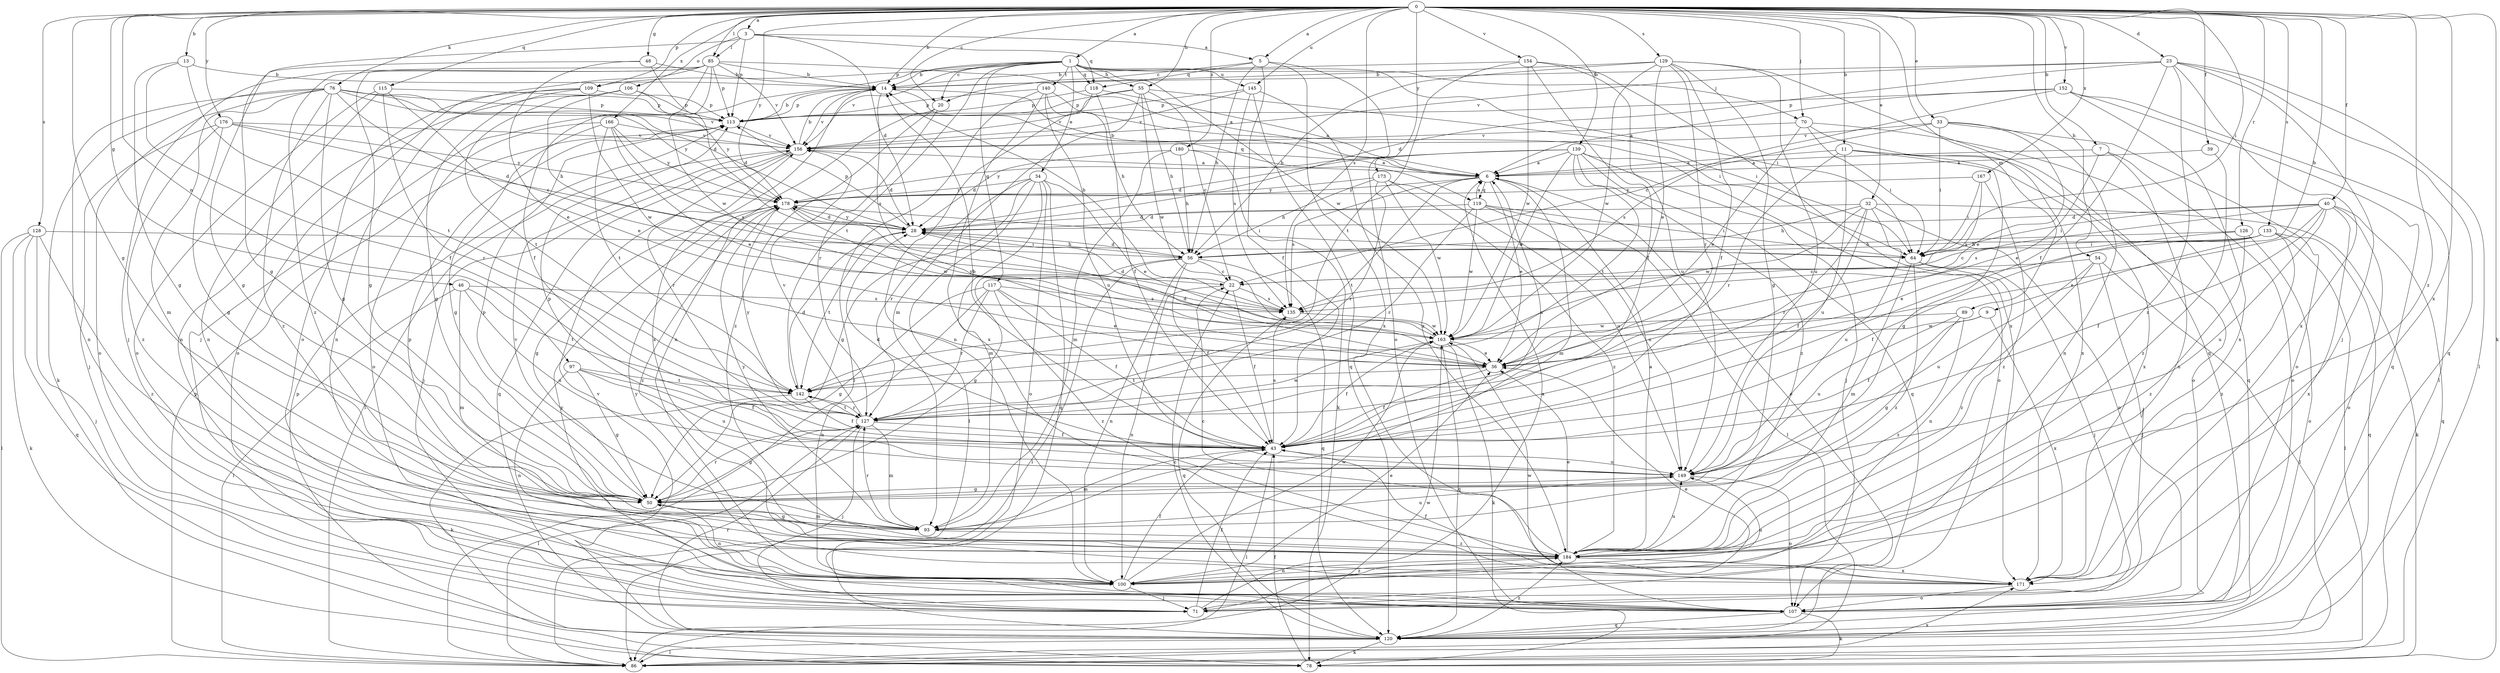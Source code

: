 strict digraph  {
0;
1;
3;
5;
6;
7;
9;
11;
13;
14;
20;
22;
23;
28;
32;
33;
34;
36;
39;
40;
43;
46;
48;
50;
54;
55;
56;
64;
70;
71;
76;
78;
85;
86;
89;
93;
97;
100;
106;
107;
109;
113;
115;
117;
118;
119;
120;
126;
127;
128;
129;
133;
135;
139;
140;
142;
145;
149;
152;
154;
156;
163;
166;
167;
171;
173;
176;
178;
180;
184;
0 -> 1  [label=a];
0 -> 3  [label=a];
0 -> 5  [label=a];
0 -> 7  [label=b];
0 -> 9  [label=b];
0 -> 11  [label=b];
0 -> 13  [label=b];
0 -> 14  [label=b];
0 -> 20  [label=c];
0 -> 23  [label=d];
0 -> 32  [label=e];
0 -> 33  [label=e];
0 -> 39  [label=f];
0 -> 40  [label=f];
0 -> 46  [label=g];
0 -> 48  [label=g];
0 -> 50  [label=g];
0 -> 54  [label=h];
0 -> 55  [label=h];
0 -> 64  [label=i];
0 -> 70  [label=j];
0 -> 76  [label=k];
0 -> 78  [label=k];
0 -> 85  [label=l];
0 -> 89  [label=m];
0 -> 97  [label=n];
0 -> 109  [label=p];
0 -> 115  [label=q];
0 -> 126  [label=r];
0 -> 128  [label=s];
0 -> 129  [label=s];
0 -> 133  [label=s];
0 -> 135  [label=s];
0 -> 139  [label=t];
0 -> 145  [label=u];
0 -> 152  [label=v];
0 -> 154  [label=v];
0 -> 166  [label=x];
0 -> 167  [label=x];
0 -> 171  [label=x];
0 -> 173  [label=y];
0 -> 176  [label=y];
0 -> 178  [label=y];
0 -> 180  [label=z];
0 -> 184  [label=z];
1 -> 14  [label=b];
1 -> 20  [label=c];
1 -> 34  [label=e];
1 -> 55  [label=h];
1 -> 64  [label=i];
1 -> 70  [label=j];
1 -> 71  [label=j];
1 -> 109  [label=p];
1 -> 117  [label=q];
1 -> 118  [label=q];
1 -> 140  [label=t];
1 -> 142  [label=t];
1 -> 145  [label=u];
1 -> 156  [label=v];
1 -> 163  [label=w];
3 -> 5  [label=a];
3 -> 28  [label=d];
3 -> 50  [label=g];
3 -> 85  [label=l];
3 -> 106  [label=o];
3 -> 113  [label=p];
3 -> 118  [label=q];
5 -> 20  [label=c];
5 -> 43  [label=f];
5 -> 56  [label=h];
5 -> 107  [label=o];
5 -> 118  [label=q];
5 -> 171  [label=x];
6 -> 14  [label=b];
6 -> 36  [label=e];
6 -> 93  [label=m];
6 -> 107  [label=o];
6 -> 119  [label=q];
6 -> 135  [label=s];
6 -> 142  [label=t];
6 -> 178  [label=y];
7 -> 6  [label=a];
7 -> 36  [label=e];
7 -> 100  [label=n];
7 -> 107  [label=o];
9 -> 43  [label=f];
9 -> 163  [label=w];
9 -> 171  [label=x];
11 -> 6  [label=a];
11 -> 50  [label=g];
11 -> 107  [label=o];
11 -> 127  [label=r];
11 -> 149  [label=u];
11 -> 171  [label=x];
13 -> 14  [label=b];
13 -> 43  [label=f];
13 -> 50  [label=g];
13 -> 142  [label=t];
14 -> 113  [label=p];
14 -> 119  [label=q];
14 -> 135  [label=s];
14 -> 156  [label=v];
14 -> 171  [label=x];
20 -> 100  [label=n];
20 -> 127  [label=r];
20 -> 184  [label=z];
22 -> 14  [label=b];
22 -> 43  [label=f];
22 -> 100  [label=n];
22 -> 135  [label=s];
23 -> 14  [label=b];
23 -> 28  [label=d];
23 -> 43  [label=f];
23 -> 71  [label=j];
23 -> 86  [label=l];
23 -> 120  [label=q];
23 -> 156  [label=v];
23 -> 171  [label=x];
23 -> 184  [label=z];
28 -> 56  [label=h];
28 -> 113  [label=p];
28 -> 142  [label=t];
28 -> 178  [label=y];
32 -> 28  [label=d];
32 -> 43  [label=f];
32 -> 56  [label=h];
32 -> 78  [label=k];
32 -> 107  [label=o];
32 -> 127  [label=r];
32 -> 149  [label=u];
32 -> 163  [label=w];
33 -> 36  [label=e];
33 -> 64  [label=i];
33 -> 100  [label=n];
33 -> 107  [label=o];
33 -> 135  [label=s];
33 -> 156  [label=v];
34 -> 36  [label=e];
34 -> 50  [label=g];
34 -> 86  [label=l];
34 -> 93  [label=m];
34 -> 107  [label=o];
34 -> 120  [label=q];
34 -> 127  [label=r];
34 -> 178  [label=y];
36 -> 28  [label=d];
36 -> 43  [label=f];
36 -> 142  [label=t];
39 -> 6  [label=a];
39 -> 184  [label=z];
40 -> 28  [label=d];
40 -> 36  [label=e];
40 -> 43  [label=f];
40 -> 64  [label=i];
40 -> 107  [label=o];
40 -> 120  [label=q];
40 -> 135  [label=s];
40 -> 149  [label=u];
40 -> 171  [label=x];
43 -> 6  [label=a];
43 -> 14  [label=b];
43 -> 28  [label=d];
43 -> 86  [label=l];
43 -> 93  [label=m];
43 -> 135  [label=s];
43 -> 149  [label=u];
46 -> 86  [label=l];
46 -> 93  [label=m];
46 -> 135  [label=s];
46 -> 142  [label=t];
46 -> 149  [label=u];
48 -> 14  [label=b];
48 -> 28  [label=d];
48 -> 36  [label=e];
48 -> 50  [label=g];
50 -> 93  [label=m];
50 -> 100  [label=n];
50 -> 113  [label=p];
50 -> 127  [label=r];
54 -> 22  [label=c];
54 -> 71  [label=j];
54 -> 86  [label=l];
54 -> 149  [label=u];
54 -> 184  [label=z];
55 -> 22  [label=c];
55 -> 56  [label=h];
55 -> 64  [label=i];
55 -> 93  [label=m];
55 -> 113  [label=p];
55 -> 156  [label=v];
55 -> 163  [label=w];
56 -> 22  [label=c];
56 -> 28  [label=d];
56 -> 43  [label=f];
56 -> 50  [label=g];
56 -> 86  [label=l];
56 -> 100  [label=n];
56 -> 120  [label=q];
64 -> 71  [label=j];
64 -> 93  [label=m];
64 -> 100  [label=n];
64 -> 184  [label=z];
70 -> 36  [label=e];
70 -> 64  [label=i];
70 -> 120  [label=q];
70 -> 156  [label=v];
70 -> 171  [label=x];
71 -> 6  [label=a];
71 -> 36  [label=e];
71 -> 43  [label=f];
76 -> 22  [label=c];
76 -> 28  [label=d];
76 -> 50  [label=g];
76 -> 78  [label=k];
76 -> 93  [label=m];
76 -> 100  [label=n];
76 -> 107  [label=o];
76 -> 113  [label=p];
76 -> 156  [label=v];
76 -> 178  [label=y];
76 -> 184  [label=z];
78 -> 43  [label=f];
78 -> 113  [label=p];
85 -> 6  [label=a];
85 -> 14  [label=b];
85 -> 43  [label=f];
85 -> 50  [label=g];
85 -> 71  [label=j];
85 -> 107  [label=o];
85 -> 113  [label=p];
85 -> 156  [label=v];
85 -> 163  [label=w];
85 -> 184  [label=z];
86 -> 113  [label=p];
86 -> 163  [label=w];
86 -> 171  [label=x];
89 -> 50  [label=g];
89 -> 149  [label=u];
89 -> 163  [label=w];
89 -> 184  [label=z];
93 -> 50  [label=g];
93 -> 127  [label=r];
93 -> 149  [label=u];
93 -> 156  [label=v];
93 -> 178  [label=y];
93 -> 184  [label=z];
97 -> 43  [label=f];
97 -> 50  [label=g];
97 -> 100  [label=n];
97 -> 142  [label=t];
97 -> 149  [label=u];
100 -> 36  [label=e];
100 -> 43  [label=f];
100 -> 71  [label=j];
100 -> 149  [label=u];
100 -> 163  [label=w];
100 -> 184  [label=z];
106 -> 56  [label=h];
106 -> 100  [label=n];
106 -> 113  [label=p];
106 -> 142  [label=t];
106 -> 178  [label=y];
107 -> 78  [label=k];
107 -> 120  [label=q];
107 -> 163  [label=w];
107 -> 178  [label=y];
109 -> 50  [label=g];
109 -> 100  [label=n];
109 -> 107  [label=o];
109 -> 113  [label=p];
109 -> 163  [label=w];
113 -> 14  [label=b];
113 -> 156  [label=v];
115 -> 36  [label=e];
115 -> 100  [label=n];
115 -> 107  [label=o];
115 -> 113  [label=p];
115 -> 127  [label=r];
117 -> 36  [label=e];
117 -> 43  [label=f];
117 -> 50  [label=g];
117 -> 100  [label=n];
117 -> 127  [label=r];
117 -> 135  [label=s];
117 -> 184  [label=z];
118 -> 6  [label=a];
118 -> 43  [label=f];
118 -> 100  [label=n];
118 -> 113  [label=p];
119 -> 6  [label=a];
119 -> 28  [label=d];
119 -> 64  [label=i];
119 -> 86  [label=l];
119 -> 127  [label=r];
119 -> 149  [label=u];
119 -> 163  [label=w];
120 -> 22  [label=c];
120 -> 78  [label=k];
120 -> 86  [label=l];
120 -> 127  [label=r];
120 -> 156  [label=v];
120 -> 184  [label=z];
126 -> 43  [label=f];
126 -> 56  [label=h];
126 -> 107  [label=o];
126 -> 184  [label=z];
127 -> 43  [label=f];
127 -> 50  [label=g];
127 -> 71  [label=j];
127 -> 86  [label=l];
127 -> 93  [label=m];
127 -> 142  [label=t];
127 -> 156  [label=v];
127 -> 163  [label=w];
127 -> 178  [label=y];
128 -> 64  [label=i];
128 -> 71  [label=j];
128 -> 78  [label=k];
128 -> 86  [label=l];
128 -> 120  [label=q];
128 -> 184  [label=z];
129 -> 14  [label=b];
129 -> 36  [label=e];
129 -> 43  [label=f];
129 -> 50  [label=g];
129 -> 56  [label=h];
129 -> 120  [label=q];
129 -> 127  [label=r];
129 -> 149  [label=u];
129 -> 163  [label=w];
133 -> 22  [label=c];
133 -> 36  [label=e];
133 -> 56  [label=h];
133 -> 64  [label=i];
133 -> 86  [label=l];
133 -> 120  [label=q];
133 -> 184  [label=z];
135 -> 28  [label=d];
135 -> 120  [label=q];
135 -> 163  [label=w];
139 -> 6  [label=a];
139 -> 28  [label=d];
139 -> 71  [label=j];
139 -> 107  [label=o];
139 -> 120  [label=q];
139 -> 142  [label=t];
139 -> 163  [label=w];
139 -> 178  [label=y];
139 -> 184  [label=z];
140 -> 56  [label=h];
140 -> 64  [label=i];
140 -> 86  [label=l];
140 -> 113  [label=p];
140 -> 149  [label=u];
140 -> 171  [label=x];
142 -> 28  [label=d];
142 -> 43  [label=f];
142 -> 78  [label=k];
142 -> 127  [label=r];
145 -> 113  [label=p];
145 -> 120  [label=q];
145 -> 135  [label=s];
145 -> 156  [label=v];
145 -> 184  [label=z];
149 -> 50  [label=g];
149 -> 107  [label=o];
149 -> 113  [label=p];
152 -> 6  [label=a];
152 -> 22  [label=c];
152 -> 86  [label=l];
152 -> 113  [label=p];
152 -> 120  [label=q];
152 -> 171  [label=x];
154 -> 14  [label=b];
154 -> 43  [label=f];
154 -> 142  [label=t];
154 -> 149  [label=u];
154 -> 163  [label=w];
154 -> 171  [label=x];
156 -> 6  [label=a];
156 -> 14  [label=b];
156 -> 28  [label=d];
156 -> 71  [label=j];
156 -> 86  [label=l];
156 -> 120  [label=q];
156 -> 127  [label=r];
163 -> 36  [label=e];
163 -> 43  [label=f];
163 -> 78  [label=k];
163 -> 120  [label=q];
163 -> 178  [label=y];
166 -> 36  [label=e];
166 -> 50  [label=g];
166 -> 107  [label=o];
166 -> 135  [label=s];
166 -> 142  [label=t];
166 -> 156  [label=v];
166 -> 178  [label=y];
167 -> 64  [label=i];
167 -> 135  [label=s];
167 -> 178  [label=y];
167 -> 184  [label=z];
171 -> 43  [label=f];
171 -> 107  [label=o];
171 -> 178  [label=y];
173 -> 56  [label=h];
173 -> 127  [label=r];
173 -> 149  [label=u];
173 -> 163  [label=w];
173 -> 178  [label=y];
173 -> 184  [label=z];
176 -> 28  [label=d];
176 -> 50  [label=g];
176 -> 71  [label=j];
176 -> 156  [label=v];
176 -> 178  [label=y];
176 -> 184  [label=z];
178 -> 28  [label=d];
178 -> 50  [label=g];
178 -> 64  [label=i];
178 -> 163  [label=w];
178 -> 184  [label=z];
180 -> 6  [label=a];
180 -> 28  [label=d];
180 -> 56  [label=h];
180 -> 78  [label=k];
180 -> 93  [label=m];
184 -> 6  [label=a];
184 -> 22  [label=c];
184 -> 36  [label=e];
184 -> 100  [label=n];
184 -> 113  [label=p];
184 -> 149  [label=u];
184 -> 171  [label=x];
}
